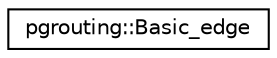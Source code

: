 digraph "Graphical Class Hierarchy"
{
  edge [fontname="Helvetica",fontsize="10",labelfontname="Helvetica",labelfontsize="10"];
  node [fontname="Helvetica",fontsize="10",shape=record];
  rankdir="LR";
  Node0 [label="pgrouting::Basic_edge",height=0.2,width=0.4,color="black", fillcolor="white", style="filled",URL="$classpgrouting_1_1Basic__edge.html"];
}
